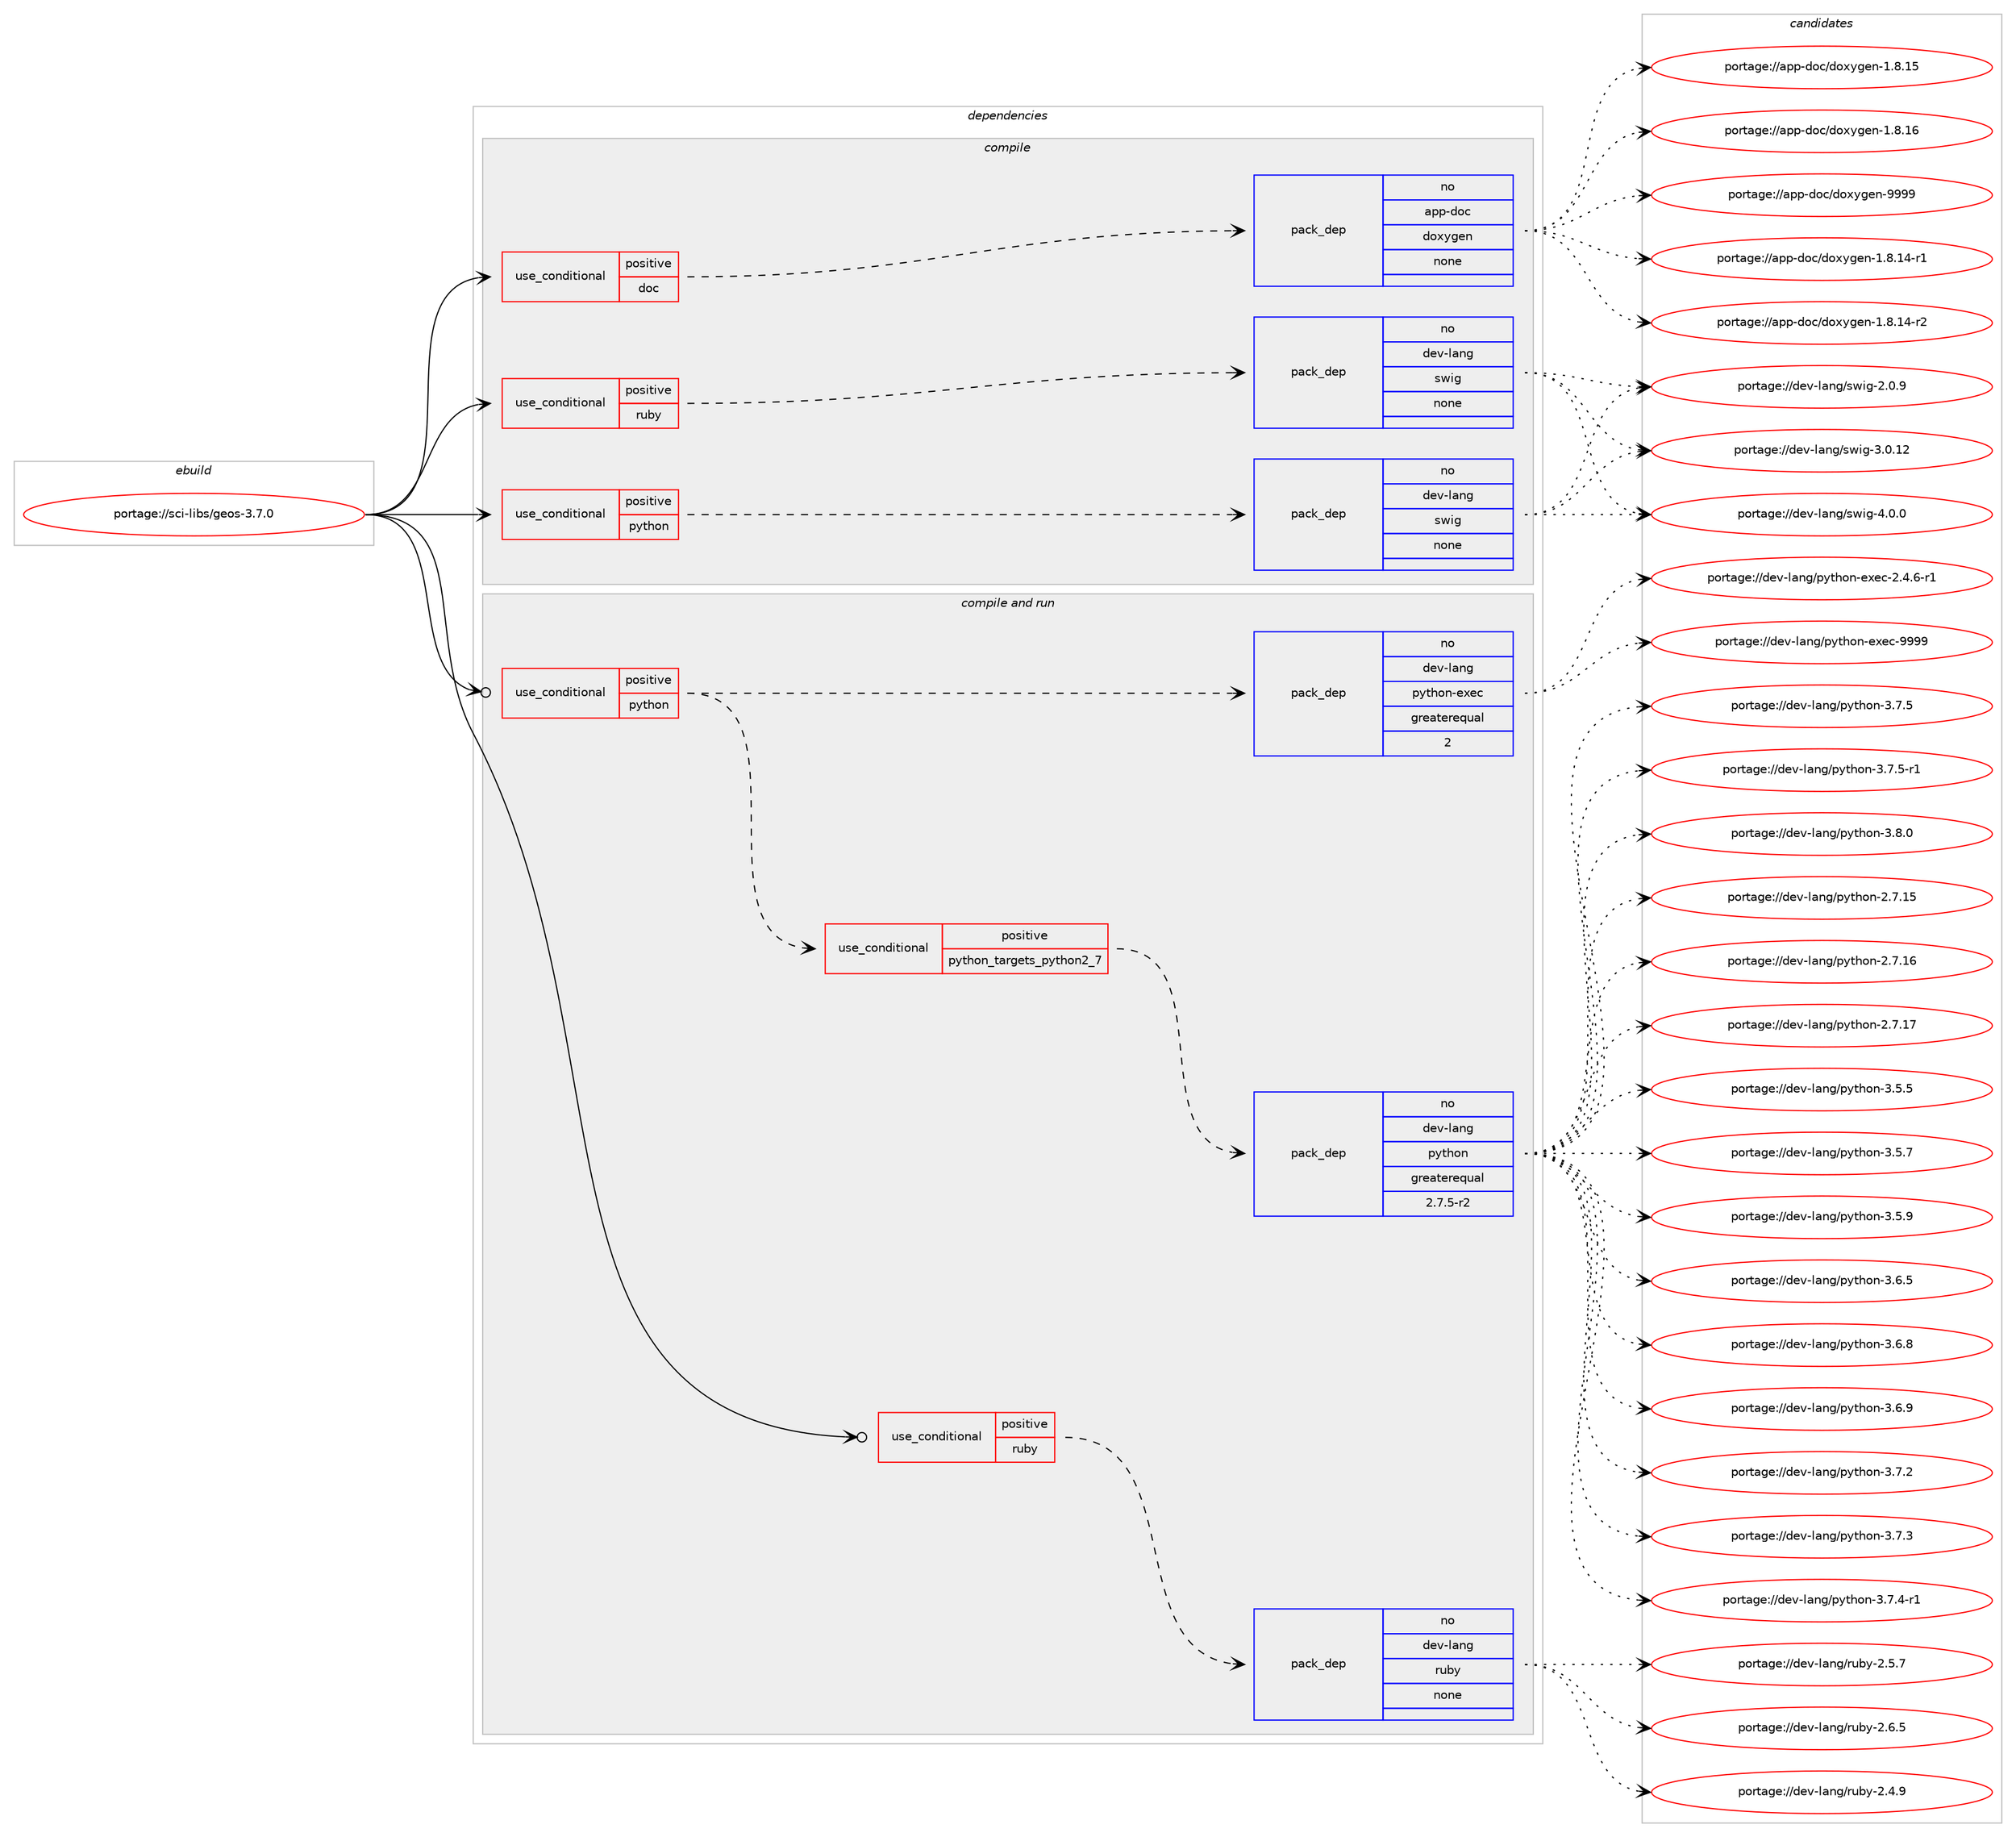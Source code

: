 digraph prolog {

# *************
# Graph options
# *************

newrank=true;
concentrate=true;
compound=true;
graph [rankdir=LR,fontname=Helvetica,fontsize=10,ranksep=1.5];#, ranksep=2.5, nodesep=0.2];
edge  [arrowhead=vee];
node  [fontname=Helvetica,fontsize=10];

# **********
# The ebuild
# **********

subgraph cluster_leftcol {
color=gray;
rank=same;
label=<<i>ebuild</i>>;
id [label="portage://sci-libs/geos-3.7.0", color=red, width=4, href="../sci-libs/geos-3.7.0.svg"];
}

# ****************
# The dependencies
# ****************

subgraph cluster_midcol {
color=gray;
label=<<i>dependencies</i>>;
subgraph cluster_compile {
fillcolor="#eeeeee";
style=filled;
label=<<i>compile</i>>;
subgraph cond96556 {
dependency390065 [label=<<TABLE BORDER="0" CELLBORDER="1" CELLSPACING="0" CELLPADDING="4"><TR><TD ROWSPAN="3" CELLPADDING="10">use_conditional</TD></TR><TR><TD>positive</TD></TR><TR><TD>doc</TD></TR></TABLE>>, shape=none, color=red];
subgraph pack286896 {
dependency390066 [label=<<TABLE BORDER="0" CELLBORDER="1" CELLSPACING="0" CELLPADDING="4" WIDTH="220"><TR><TD ROWSPAN="6" CELLPADDING="30">pack_dep</TD></TR><TR><TD WIDTH="110">no</TD></TR><TR><TD>app-doc</TD></TR><TR><TD>doxygen</TD></TR><TR><TD>none</TD></TR><TR><TD></TD></TR></TABLE>>, shape=none, color=blue];
}
dependency390065:e -> dependency390066:w [weight=20,style="dashed",arrowhead="vee"];
}
id:e -> dependency390065:w [weight=20,style="solid",arrowhead="vee"];
subgraph cond96557 {
dependency390067 [label=<<TABLE BORDER="0" CELLBORDER="1" CELLSPACING="0" CELLPADDING="4"><TR><TD ROWSPAN="3" CELLPADDING="10">use_conditional</TD></TR><TR><TD>positive</TD></TR><TR><TD>python</TD></TR></TABLE>>, shape=none, color=red];
subgraph pack286897 {
dependency390068 [label=<<TABLE BORDER="0" CELLBORDER="1" CELLSPACING="0" CELLPADDING="4" WIDTH="220"><TR><TD ROWSPAN="6" CELLPADDING="30">pack_dep</TD></TR><TR><TD WIDTH="110">no</TD></TR><TR><TD>dev-lang</TD></TR><TR><TD>swig</TD></TR><TR><TD>none</TD></TR><TR><TD></TD></TR></TABLE>>, shape=none, color=blue];
}
dependency390067:e -> dependency390068:w [weight=20,style="dashed",arrowhead="vee"];
}
id:e -> dependency390067:w [weight=20,style="solid",arrowhead="vee"];
subgraph cond96558 {
dependency390069 [label=<<TABLE BORDER="0" CELLBORDER="1" CELLSPACING="0" CELLPADDING="4"><TR><TD ROWSPAN="3" CELLPADDING="10">use_conditional</TD></TR><TR><TD>positive</TD></TR><TR><TD>ruby</TD></TR></TABLE>>, shape=none, color=red];
subgraph pack286898 {
dependency390070 [label=<<TABLE BORDER="0" CELLBORDER="1" CELLSPACING="0" CELLPADDING="4" WIDTH="220"><TR><TD ROWSPAN="6" CELLPADDING="30">pack_dep</TD></TR><TR><TD WIDTH="110">no</TD></TR><TR><TD>dev-lang</TD></TR><TR><TD>swig</TD></TR><TR><TD>none</TD></TR><TR><TD></TD></TR></TABLE>>, shape=none, color=blue];
}
dependency390069:e -> dependency390070:w [weight=20,style="dashed",arrowhead="vee"];
}
id:e -> dependency390069:w [weight=20,style="solid",arrowhead="vee"];
}
subgraph cluster_compileandrun {
fillcolor="#eeeeee";
style=filled;
label=<<i>compile and run</i>>;
subgraph cond96559 {
dependency390071 [label=<<TABLE BORDER="0" CELLBORDER="1" CELLSPACING="0" CELLPADDING="4"><TR><TD ROWSPAN="3" CELLPADDING="10">use_conditional</TD></TR><TR><TD>positive</TD></TR><TR><TD>python</TD></TR></TABLE>>, shape=none, color=red];
subgraph cond96560 {
dependency390072 [label=<<TABLE BORDER="0" CELLBORDER="1" CELLSPACING="0" CELLPADDING="4"><TR><TD ROWSPAN="3" CELLPADDING="10">use_conditional</TD></TR><TR><TD>positive</TD></TR><TR><TD>python_targets_python2_7</TD></TR></TABLE>>, shape=none, color=red];
subgraph pack286899 {
dependency390073 [label=<<TABLE BORDER="0" CELLBORDER="1" CELLSPACING="0" CELLPADDING="4" WIDTH="220"><TR><TD ROWSPAN="6" CELLPADDING="30">pack_dep</TD></TR><TR><TD WIDTH="110">no</TD></TR><TR><TD>dev-lang</TD></TR><TR><TD>python</TD></TR><TR><TD>greaterequal</TD></TR><TR><TD>2.7.5-r2</TD></TR></TABLE>>, shape=none, color=blue];
}
dependency390072:e -> dependency390073:w [weight=20,style="dashed",arrowhead="vee"];
}
dependency390071:e -> dependency390072:w [weight=20,style="dashed",arrowhead="vee"];
subgraph pack286900 {
dependency390074 [label=<<TABLE BORDER="0" CELLBORDER="1" CELLSPACING="0" CELLPADDING="4" WIDTH="220"><TR><TD ROWSPAN="6" CELLPADDING="30">pack_dep</TD></TR><TR><TD WIDTH="110">no</TD></TR><TR><TD>dev-lang</TD></TR><TR><TD>python-exec</TD></TR><TR><TD>greaterequal</TD></TR><TR><TD>2</TD></TR></TABLE>>, shape=none, color=blue];
}
dependency390071:e -> dependency390074:w [weight=20,style="dashed",arrowhead="vee"];
}
id:e -> dependency390071:w [weight=20,style="solid",arrowhead="odotvee"];
subgraph cond96561 {
dependency390075 [label=<<TABLE BORDER="0" CELLBORDER="1" CELLSPACING="0" CELLPADDING="4"><TR><TD ROWSPAN="3" CELLPADDING="10">use_conditional</TD></TR><TR><TD>positive</TD></TR><TR><TD>ruby</TD></TR></TABLE>>, shape=none, color=red];
subgraph pack286901 {
dependency390076 [label=<<TABLE BORDER="0" CELLBORDER="1" CELLSPACING="0" CELLPADDING="4" WIDTH="220"><TR><TD ROWSPAN="6" CELLPADDING="30">pack_dep</TD></TR><TR><TD WIDTH="110">no</TD></TR><TR><TD>dev-lang</TD></TR><TR><TD>ruby</TD></TR><TR><TD>none</TD></TR><TR><TD></TD></TR></TABLE>>, shape=none, color=blue];
}
dependency390075:e -> dependency390076:w [weight=20,style="dashed",arrowhead="vee"];
}
id:e -> dependency390075:w [weight=20,style="solid",arrowhead="odotvee"];
}
subgraph cluster_run {
fillcolor="#eeeeee";
style=filled;
label=<<i>run</i>>;
}
}

# **************
# The candidates
# **************

subgraph cluster_choices {
rank=same;
color=gray;
label=<<i>candidates</i>>;

subgraph choice286896 {
color=black;
nodesep=1;
choiceportage97112112451001119947100111120121103101110454946564649524511449 [label="portage://app-doc/doxygen-1.8.14-r1", color=red, width=4,href="../app-doc/doxygen-1.8.14-r1.svg"];
choiceportage97112112451001119947100111120121103101110454946564649524511450 [label="portage://app-doc/doxygen-1.8.14-r2", color=red, width=4,href="../app-doc/doxygen-1.8.14-r2.svg"];
choiceportage9711211245100111994710011112012110310111045494656464953 [label="portage://app-doc/doxygen-1.8.15", color=red, width=4,href="../app-doc/doxygen-1.8.15.svg"];
choiceportage9711211245100111994710011112012110310111045494656464954 [label="portage://app-doc/doxygen-1.8.16", color=red, width=4,href="../app-doc/doxygen-1.8.16.svg"];
choiceportage971121124510011199471001111201211031011104557575757 [label="portage://app-doc/doxygen-9999", color=red, width=4,href="../app-doc/doxygen-9999.svg"];
dependency390066:e -> choiceportage97112112451001119947100111120121103101110454946564649524511449:w [style=dotted,weight="100"];
dependency390066:e -> choiceportage97112112451001119947100111120121103101110454946564649524511450:w [style=dotted,weight="100"];
dependency390066:e -> choiceportage9711211245100111994710011112012110310111045494656464953:w [style=dotted,weight="100"];
dependency390066:e -> choiceportage9711211245100111994710011112012110310111045494656464954:w [style=dotted,weight="100"];
dependency390066:e -> choiceportage971121124510011199471001111201211031011104557575757:w [style=dotted,weight="100"];
}
subgraph choice286897 {
color=black;
nodesep=1;
choiceportage100101118451089711010347115119105103455046484657 [label="portage://dev-lang/swig-2.0.9", color=red, width=4,href="../dev-lang/swig-2.0.9.svg"];
choiceportage10010111845108971101034711511910510345514648464950 [label="portage://dev-lang/swig-3.0.12", color=red, width=4,href="../dev-lang/swig-3.0.12.svg"];
choiceportage100101118451089711010347115119105103455246484648 [label="portage://dev-lang/swig-4.0.0", color=red, width=4,href="../dev-lang/swig-4.0.0.svg"];
dependency390068:e -> choiceportage100101118451089711010347115119105103455046484657:w [style=dotted,weight="100"];
dependency390068:e -> choiceportage10010111845108971101034711511910510345514648464950:w [style=dotted,weight="100"];
dependency390068:e -> choiceportage100101118451089711010347115119105103455246484648:w [style=dotted,weight="100"];
}
subgraph choice286898 {
color=black;
nodesep=1;
choiceportage100101118451089711010347115119105103455046484657 [label="portage://dev-lang/swig-2.0.9", color=red, width=4,href="../dev-lang/swig-2.0.9.svg"];
choiceportage10010111845108971101034711511910510345514648464950 [label="portage://dev-lang/swig-3.0.12", color=red, width=4,href="../dev-lang/swig-3.0.12.svg"];
choiceportage100101118451089711010347115119105103455246484648 [label="portage://dev-lang/swig-4.0.0", color=red, width=4,href="../dev-lang/swig-4.0.0.svg"];
dependency390070:e -> choiceportage100101118451089711010347115119105103455046484657:w [style=dotted,weight="100"];
dependency390070:e -> choiceportage10010111845108971101034711511910510345514648464950:w [style=dotted,weight="100"];
dependency390070:e -> choiceportage100101118451089711010347115119105103455246484648:w [style=dotted,weight="100"];
}
subgraph choice286899 {
color=black;
nodesep=1;
choiceportage10010111845108971101034711212111610411111045504655464953 [label="portage://dev-lang/python-2.7.15", color=red, width=4,href="../dev-lang/python-2.7.15.svg"];
choiceportage10010111845108971101034711212111610411111045504655464954 [label="portage://dev-lang/python-2.7.16", color=red, width=4,href="../dev-lang/python-2.7.16.svg"];
choiceportage10010111845108971101034711212111610411111045504655464955 [label="portage://dev-lang/python-2.7.17", color=red, width=4,href="../dev-lang/python-2.7.17.svg"];
choiceportage100101118451089711010347112121116104111110455146534653 [label="portage://dev-lang/python-3.5.5", color=red, width=4,href="../dev-lang/python-3.5.5.svg"];
choiceportage100101118451089711010347112121116104111110455146534655 [label="portage://dev-lang/python-3.5.7", color=red, width=4,href="../dev-lang/python-3.5.7.svg"];
choiceportage100101118451089711010347112121116104111110455146534657 [label="portage://dev-lang/python-3.5.9", color=red, width=4,href="../dev-lang/python-3.5.9.svg"];
choiceportage100101118451089711010347112121116104111110455146544653 [label="portage://dev-lang/python-3.6.5", color=red, width=4,href="../dev-lang/python-3.6.5.svg"];
choiceportage100101118451089711010347112121116104111110455146544656 [label="portage://dev-lang/python-3.6.8", color=red, width=4,href="../dev-lang/python-3.6.8.svg"];
choiceportage100101118451089711010347112121116104111110455146544657 [label="portage://dev-lang/python-3.6.9", color=red, width=4,href="../dev-lang/python-3.6.9.svg"];
choiceportage100101118451089711010347112121116104111110455146554650 [label="portage://dev-lang/python-3.7.2", color=red, width=4,href="../dev-lang/python-3.7.2.svg"];
choiceportage100101118451089711010347112121116104111110455146554651 [label="portage://dev-lang/python-3.7.3", color=red, width=4,href="../dev-lang/python-3.7.3.svg"];
choiceportage1001011184510897110103471121211161041111104551465546524511449 [label="portage://dev-lang/python-3.7.4-r1", color=red, width=4,href="../dev-lang/python-3.7.4-r1.svg"];
choiceportage100101118451089711010347112121116104111110455146554653 [label="portage://dev-lang/python-3.7.5", color=red, width=4,href="../dev-lang/python-3.7.5.svg"];
choiceportage1001011184510897110103471121211161041111104551465546534511449 [label="portage://dev-lang/python-3.7.5-r1", color=red, width=4,href="../dev-lang/python-3.7.5-r1.svg"];
choiceportage100101118451089711010347112121116104111110455146564648 [label="portage://dev-lang/python-3.8.0", color=red, width=4,href="../dev-lang/python-3.8.0.svg"];
dependency390073:e -> choiceportage10010111845108971101034711212111610411111045504655464953:w [style=dotted,weight="100"];
dependency390073:e -> choiceportage10010111845108971101034711212111610411111045504655464954:w [style=dotted,weight="100"];
dependency390073:e -> choiceportage10010111845108971101034711212111610411111045504655464955:w [style=dotted,weight="100"];
dependency390073:e -> choiceportage100101118451089711010347112121116104111110455146534653:w [style=dotted,weight="100"];
dependency390073:e -> choiceportage100101118451089711010347112121116104111110455146534655:w [style=dotted,weight="100"];
dependency390073:e -> choiceportage100101118451089711010347112121116104111110455146534657:w [style=dotted,weight="100"];
dependency390073:e -> choiceportage100101118451089711010347112121116104111110455146544653:w [style=dotted,weight="100"];
dependency390073:e -> choiceportage100101118451089711010347112121116104111110455146544656:w [style=dotted,weight="100"];
dependency390073:e -> choiceportage100101118451089711010347112121116104111110455146544657:w [style=dotted,weight="100"];
dependency390073:e -> choiceportage100101118451089711010347112121116104111110455146554650:w [style=dotted,weight="100"];
dependency390073:e -> choiceportage100101118451089711010347112121116104111110455146554651:w [style=dotted,weight="100"];
dependency390073:e -> choiceportage1001011184510897110103471121211161041111104551465546524511449:w [style=dotted,weight="100"];
dependency390073:e -> choiceportage100101118451089711010347112121116104111110455146554653:w [style=dotted,weight="100"];
dependency390073:e -> choiceportage1001011184510897110103471121211161041111104551465546534511449:w [style=dotted,weight="100"];
dependency390073:e -> choiceportage100101118451089711010347112121116104111110455146564648:w [style=dotted,weight="100"];
}
subgraph choice286900 {
color=black;
nodesep=1;
choiceportage10010111845108971101034711212111610411111045101120101994550465246544511449 [label="portage://dev-lang/python-exec-2.4.6-r1", color=red, width=4,href="../dev-lang/python-exec-2.4.6-r1.svg"];
choiceportage10010111845108971101034711212111610411111045101120101994557575757 [label="portage://dev-lang/python-exec-9999", color=red, width=4,href="../dev-lang/python-exec-9999.svg"];
dependency390074:e -> choiceportage10010111845108971101034711212111610411111045101120101994550465246544511449:w [style=dotted,weight="100"];
dependency390074:e -> choiceportage10010111845108971101034711212111610411111045101120101994557575757:w [style=dotted,weight="100"];
}
subgraph choice286901 {
color=black;
nodesep=1;
choiceportage10010111845108971101034711411798121455046524657 [label="portage://dev-lang/ruby-2.4.9", color=red, width=4,href="../dev-lang/ruby-2.4.9.svg"];
choiceportage10010111845108971101034711411798121455046534655 [label="portage://dev-lang/ruby-2.5.7", color=red, width=4,href="../dev-lang/ruby-2.5.7.svg"];
choiceportage10010111845108971101034711411798121455046544653 [label="portage://dev-lang/ruby-2.6.5", color=red, width=4,href="../dev-lang/ruby-2.6.5.svg"];
dependency390076:e -> choiceportage10010111845108971101034711411798121455046524657:w [style=dotted,weight="100"];
dependency390076:e -> choiceportage10010111845108971101034711411798121455046534655:w [style=dotted,weight="100"];
dependency390076:e -> choiceportage10010111845108971101034711411798121455046544653:w [style=dotted,weight="100"];
}
}

}
